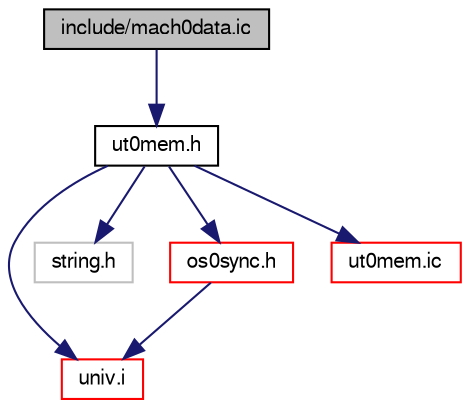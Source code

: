 digraph "include/mach0data.ic"
{
  bgcolor="transparent";
  edge [fontname="FreeSans",fontsize="10",labelfontname="FreeSans",labelfontsize="10"];
  node [fontname="FreeSans",fontsize="10",shape=record];
  Node1 [label="include/mach0data.ic",height=0.2,width=0.4,color="black", fillcolor="grey75", style="filled" fontcolor="black"];
  Node1 -> Node2 [color="midnightblue",fontsize="10",style="solid",fontname="FreeSans"];
  Node2 [label="ut0mem.h",height=0.2,width=0.4,color="black",URL="$ut0mem_8h.html"];
  Node2 -> Node3 [color="midnightblue",fontsize="10",style="solid",fontname="FreeSans"];
  Node3 [label="univ.i",height=0.2,width=0.4,color="red",URL="$univ_8i.html"];
  Node2 -> Node4 [color="midnightblue",fontsize="10",style="solid",fontname="FreeSans"];
  Node4 [label="string.h",height=0.2,width=0.4,color="grey75"];
  Node2 -> Node5 [color="midnightblue",fontsize="10",style="solid",fontname="FreeSans"];
  Node5 [label="os0sync.h",height=0.2,width=0.4,color="red",URL="$os0sync_8h.html"];
  Node5 -> Node3 [color="midnightblue",fontsize="10",style="solid",fontname="FreeSans"];
  Node2 -> Node6 [color="midnightblue",fontsize="10",style="solid",fontname="FreeSans"];
  Node6 [label="ut0mem.ic",height=0.2,width=0.4,color="red",URL="$ut0mem_8ic.html"];
}
